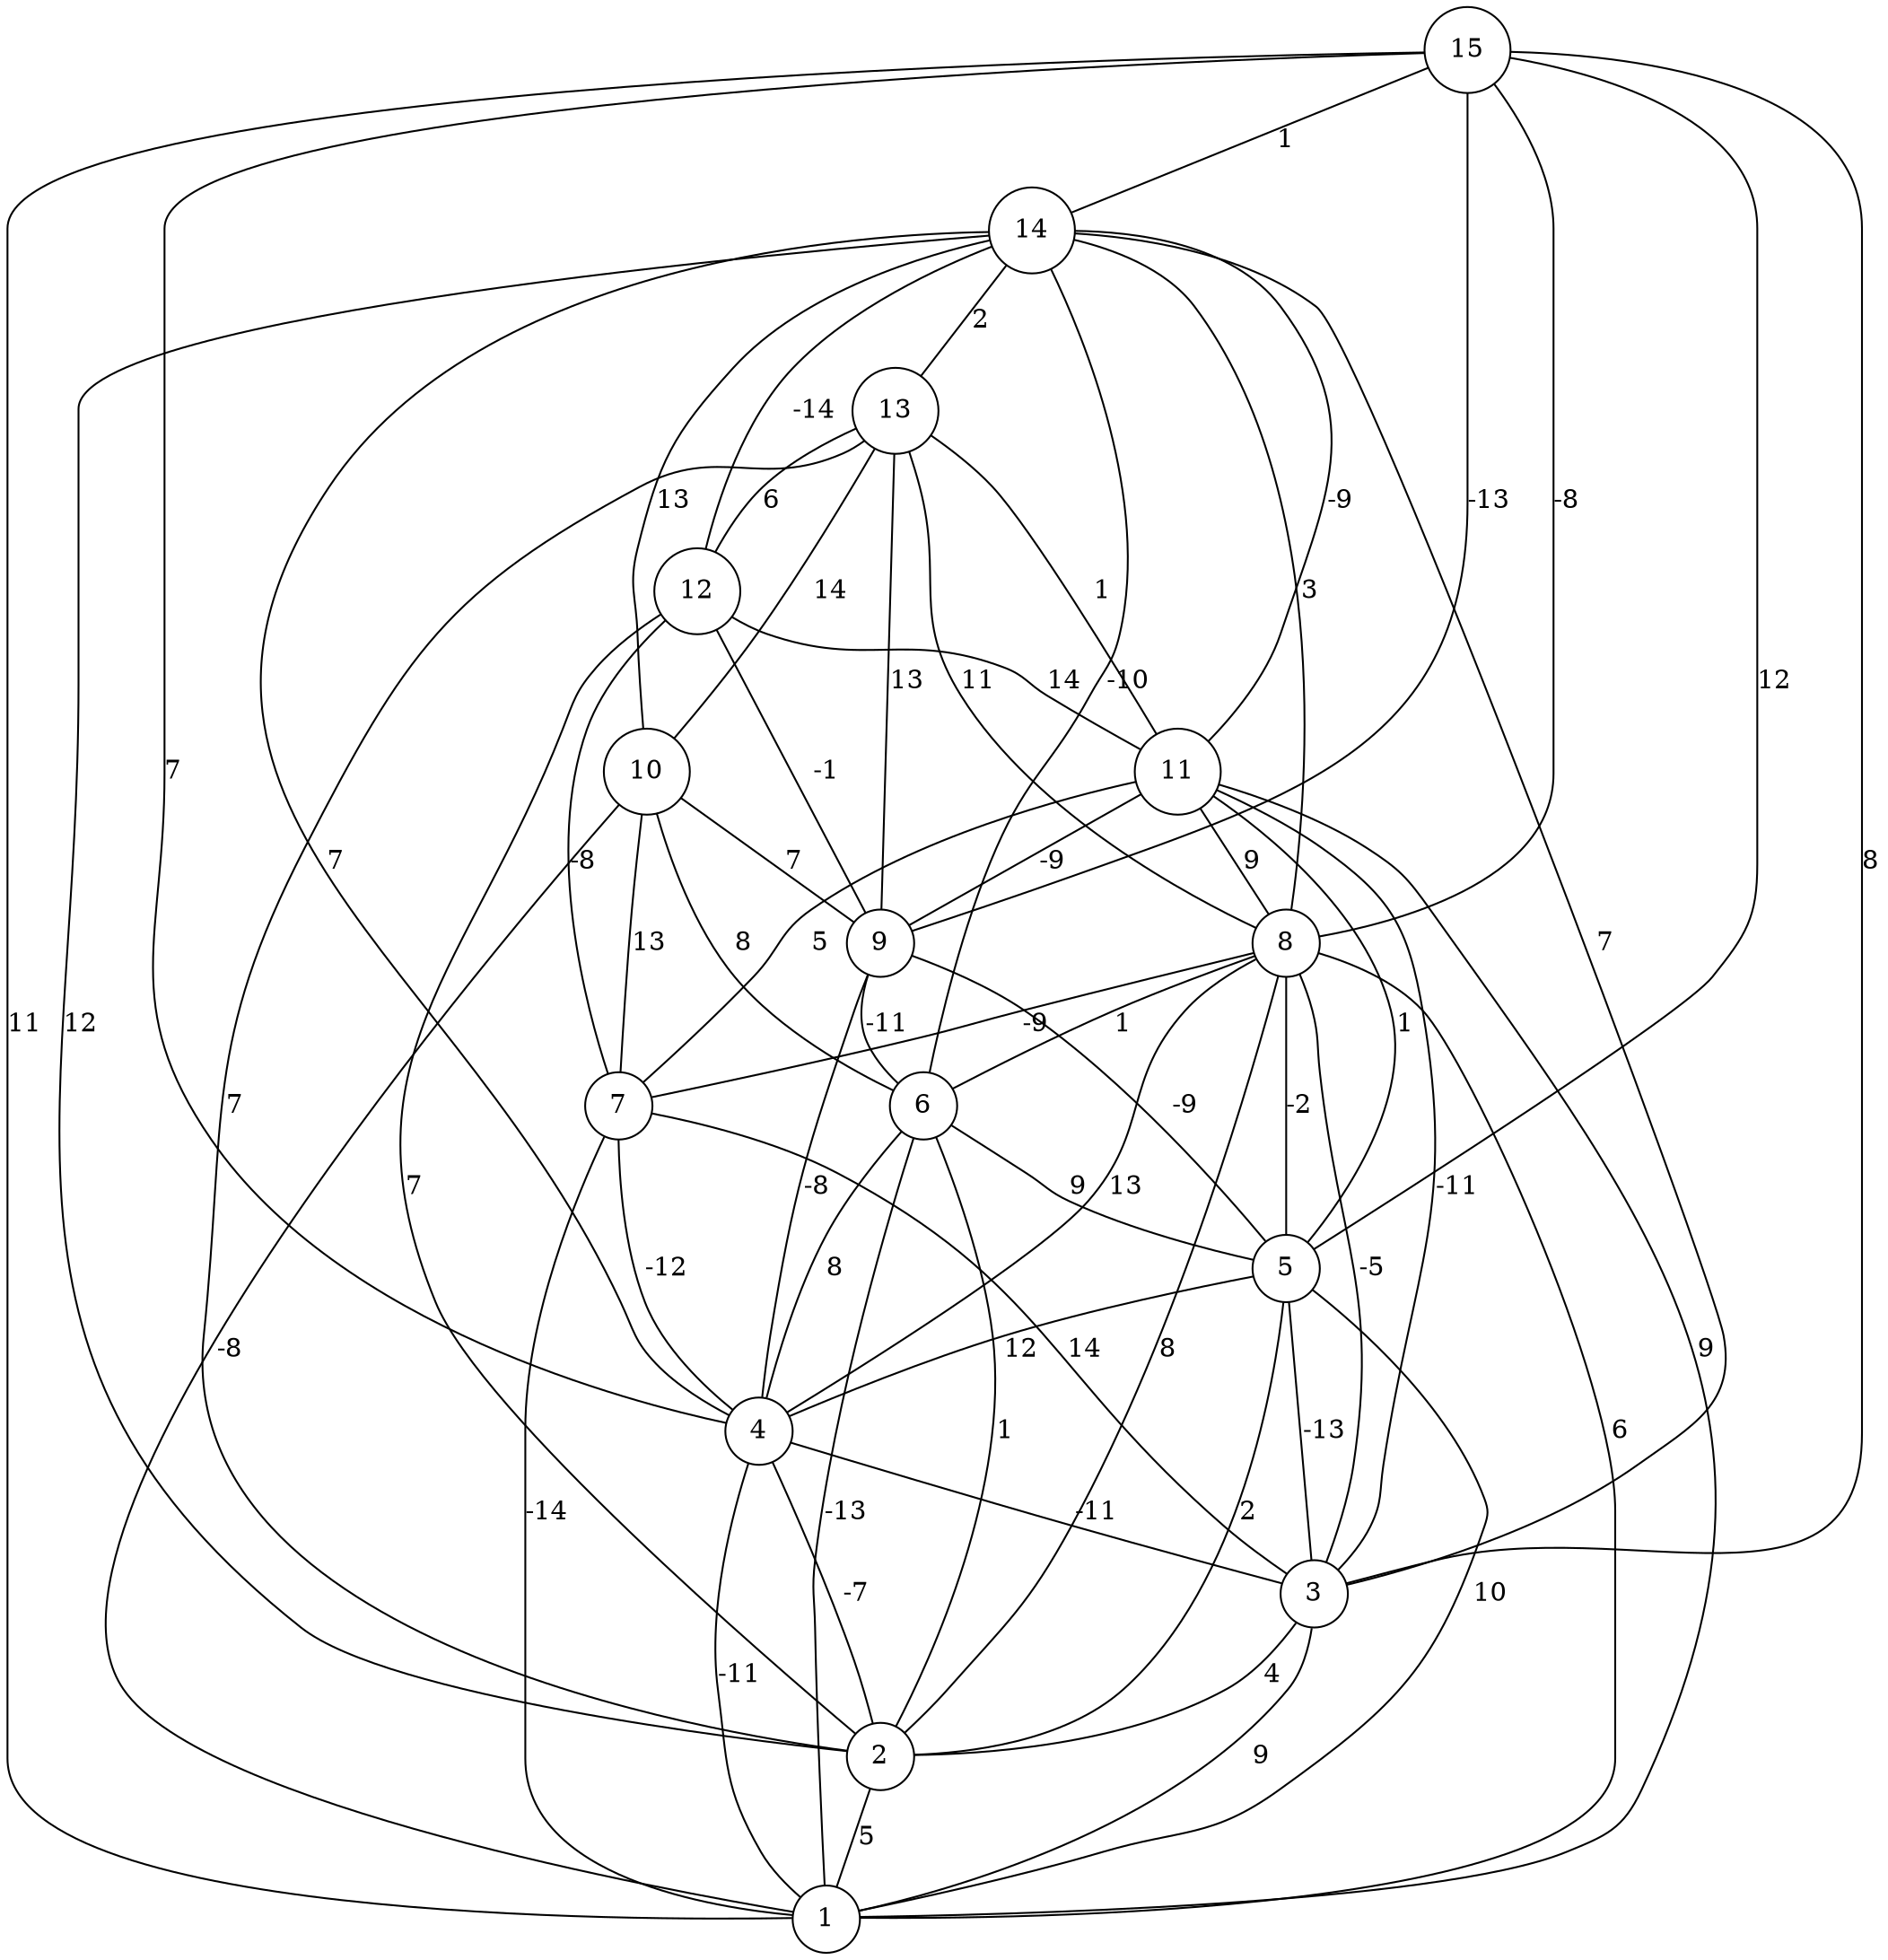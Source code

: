 graph { 
	 fontname="Helvetica,Arial,sans-serif" 
	 node [shape = circle]; 
	 15 -- 1 [label = "11"];
	 15 -- 3 [label = "8"];
	 15 -- 4 [label = "7"];
	 15 -- 5 [label = "12"];
	 15 -- 8 [label = "-8"];
	 15 -- 9 [label = "-13"];
	 15 -- 14 [label = "1"];
	 14 -- 2 [label = "12"];
	 14 -- 3 [label = "7"];
	 14 -- 4 [label = "7"];
	 14 -- 6 [label = "-10"];
	 14 -- 8 [label = "3"];
	 14 -- 10 [label = "13"];
	 14 -- 11 [label = "-9"];
	 14 -- 12 [label = "-14"];
	 14 -- 13 [label = "2"];
	 13 -- 2 [label = "7"];
	 13 -- 8 [label = "11"];
	 13 -- 9 [label = "13"];
	 13 -- 10 [label = "14"];
	 13 -- 11 [label = "1"];
	 13 -- 12 [label = "6"];
	 12 -- 2 [label = "7"];
	 12 -- 7 [label = "-8"];
	 12 -- 9 [label = "-1"];
	 12 -- 11 [label = "14"];
	 11 -- 1 [label = "9"];
	 11 -- 3 [label = "-11"];
	 11 -- 5 [label = "1"];
	 11 -- 7 [label = "5"];
	 11 -- 8 [label = "9"];
	 11 -- 9 [label = "-9"];
	 10 -- 1 [label = "-8"];
	 10 -- 6 [label = "8"];
	 10 -- 7 [label = "13"];
	 10 -- 9 [label = "7"];
	 9 -- 4 [label = "-8"];
	 9 -- 5 [label = "-9"];
	 9 -- 6 [label = "-11"];
	 8 -- 1 [label = "6"];
	 8 -- 2 [label = "8"];
	 8 -- 3 [label = "-5"];
	 8 -- 4 [label = "13"];
	 8 -- 5 [label = "-2"];
	 8 -- 6 [label = "1"];
	 8 -- 7 [label = "-9"];
	 7 -- 1 [label = "-14"];
	 7 -- 3 [label = "14"];
	 7 -- 4 [label = "-12"];
	 6 -- 1 [label = "-13"];
	 6 -- 2 [label = "1"];
	 6 -- 4 [label = "8"];
	 6 -- 5 [label = "9"];
	 5 -- 1 [label = "10"];
	 5 -- 2 [label = "2"];
	 5 -- 3 [label = "-13"];
	 5 -- 4 [label = "12"];
	 4 -- 1 [label = "-11"];
	 4 -- 2 [label = "-7"];
	 4 -- 3 [label = "-11"];
	 3 -- 1 [label = "9"];
	 3 -- 2 [label = "4"];
	 2 -- 1 [label = "5"];
	 1;
	 2;
	 3;
	 4;
	 5;
	 6;
	 7;
	 8;
	 9;
	 10;
	 11;
	 12;
	 13;
	 14;
	 15;
}
